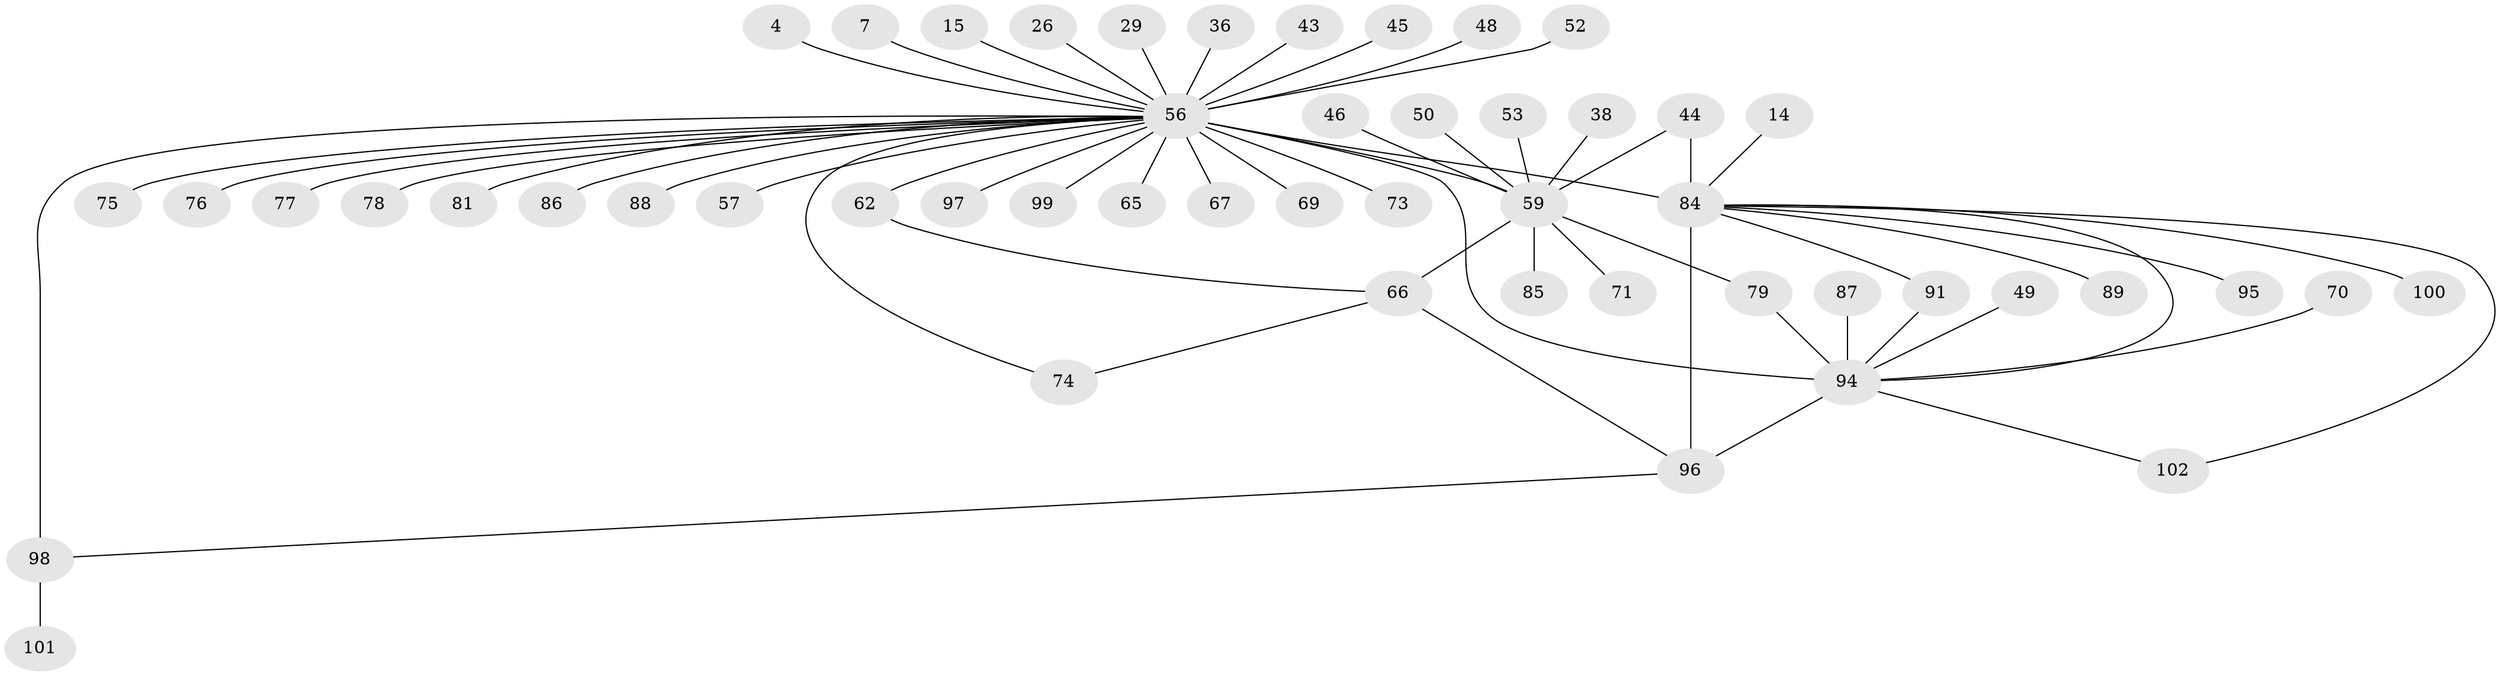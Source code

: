 // original degree distribution, {7: 0.0196078431372549, 25: 0.00980392156862745, 21: 0.00980392156862745, 1: 0.43137254901960786, 5: 0.0392156862745098, 8: 0.00980392156862745, 3: 0.14705882352941177, 2: 0.29411764705882354, 6: 0.0196078431372549, 9: 0.00980392156862745, 4: 0.00980392156862745}
// Generated by graph-tools (version 1.1) at 2025/48/03/09/25 04:48:16]
// undirected, 51 vertices, 60 edges
graph export_dot {
graph [start="1"]
  node [color=gray90,style=filled];
  4;
  7;
  14;
  15;
  26;
  29;
  36;
  38;
  43;
  44;
  45;
  46;
  48;
  49;
  50;
  52;
  53;
  56 [super="+34+54+8"];
  57;
  59 [super="+18+12+35"];
  62 [super="+24"];
  65;
  66 [super="+25"];
  67;
  69 [super="+60"];
  70;
  71;
  73;
  74;
  75;
  76 [super="+47"];
  77 [super="+23"];
  78;
  79;
  81;
  84 [super="+68+17+83"];
  85;
  86 [super="+80"];
  87;
  88;
  89;
  91 [super="+55"];
  94 [super="+20+42+90"];
  95;
  96 [super="+92"];
  97;
  98 [super="+64+72+63"];
  99;
  100;
  101;
  102 [super="+93"];
  4 -- 56;
  7 -- 56;
  14 -- 84;
  15 -- 56;
  26 -- 56;
  29 -- 56;
  36 -- 56;
  38 -- 59;
  43 -- 56;
  44 -- 59;
  44 -- 84;
  45 -- 56;
  46 -- 59;
  48 -- 56;
  49 -- 94;
  50 -- 59;
  52 -- 56;
  53 -- 59;
  56 -- 99;
  56 -- 84 [weight=7];
  56 -- 57;
  56 -- 59 [weight=3];
  56 -- 62;
  56 -- 65;
  56 -- 67;
  56 -- 73;
  56 -- 74;
  56 -- 75;
  56 -- 77 [weight=2];
  56 -- 78;
  56 -- 81;
  56 -- 88;
  56 -- 94 [weight=4];
  56 -- 97;
  56 -- 76;
  56 -- 69;
  56 -- 98 [weight=3];
  56 -- 86;
  59 -- 79;
  59 -- 71;
  59 -- 66 [weight=2];
  59 -- 85;
  62 -- 66;
  66 -- 74;
  66 -- 96;
  70 -- 94;
  79 -- 94;
  84 -- 89;
  84 -- 100;
  84 -- 95;
  84 -- 102;
  84 -- 91;
  84 -- 96 [weight=2];
  84 -- 94 [weight=2];
  87 -- 94;
  91 -- 94;
  94 -- 96;
  94 -- 102;
  96 -- 98;
  98 -- 101;
}
